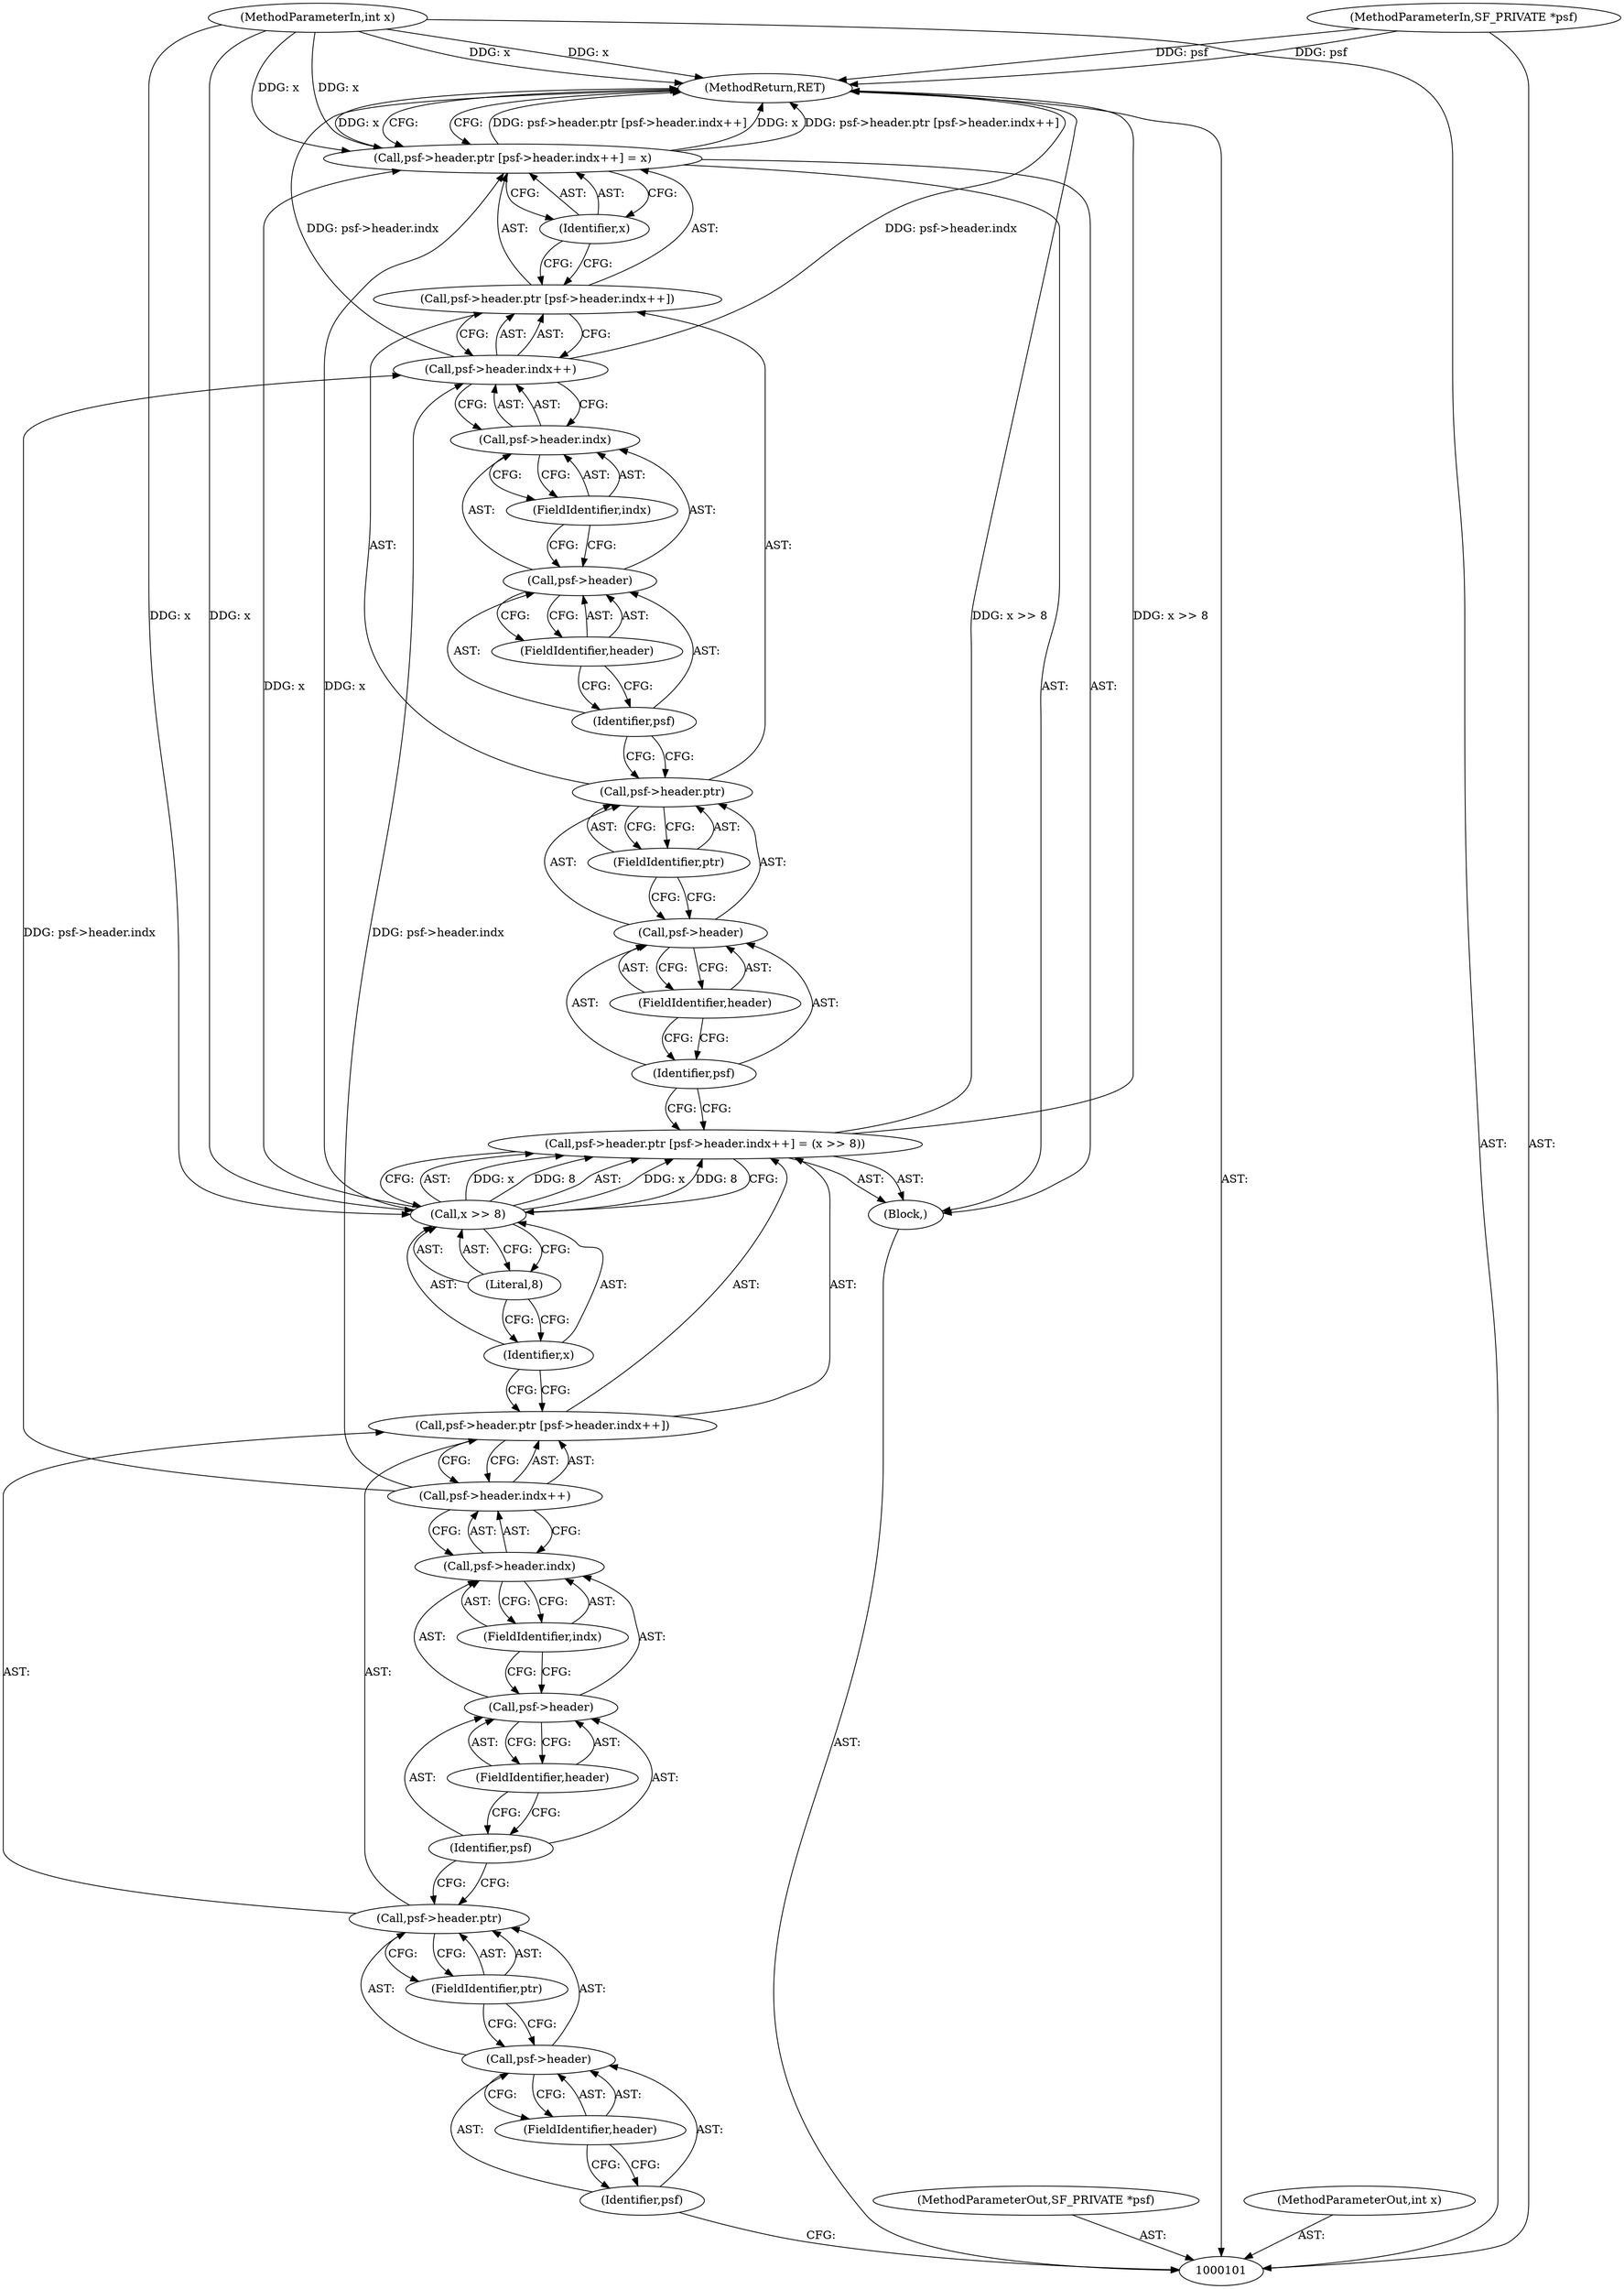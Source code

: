 digraph "0_libsndfile_708e996c87c5fae77b104ccfeb8f6db784c32074_4" {
"1000135" [label="(MethodReturn,RET)"];
"1000102" [label="(MethodParameterIn,SF_PRIVATE *psf)"];
"1000169" [label="(MethodParameterOut,SF_PRIVATE *psf)"];
"1000103" [label="(MethodParameterIn,int x)"];
"1000170" [label="(MethodParameterOut,int x)"];
"1000104" [label="(Block,)"];
"1000105" [label="(Call,psf->header.ptr [psf->header.indx++] = (x >> 8))"];
"1000106" [label="(Call,psf->header.ptr [psf->header.indx++])"];
"1000107" [label="(Call,psf->header.ptr)"];
"1000108" [label="(Call,psf->header)"];
"1000109" [label="(Identifier,psf)"];
"1000111" [label="(FieldIdentifier,ptr)"];
"1000112" [label="(Call,psf->header.indx++)"];
"1000113" [label="(Call,psf->header.indx)"];
"1000114" [label="(Call,psf->header)"];
"1000115" [label="(Identifier,psf)"];
"1000116" [label="(FieldIdentifier,header)"];
"1000117" [label="(FieldIdentifier,indx)"];
"1000118" [label="(Call,x >> 8)"];
"1000119" [label="(Identifier,x)"];
"1000120" [label="(Literal,8)"];
"1000110" [label="(FieldIdentifier,header)"];
"1000121" [label="(Call,psf->header.ptr [psf->header.indx++] = x)"];
"1000122" [label="(Call,psf->header.ptr [psf->header.indx++])"];
"1000123" [label="(Call,psf->header.ptr)"];
"1000124" [label="(Call,psf->header)"];
"1000125" [label="(Identifier,psf)"];
"1000127" [label="(FieldIdentifier,ptr)"];
"1000128" [label="(Call,psf->header.indx++)"];
"1000129" [label="(Call,psf->header.indx)"];
"1000130" [label="(Call,psf->header)"];
"1000131" [label="(Identifier,psf)"];
"1000132" [label="(FieldIdentifier,header)"];
"1000133" [label="(FieldIdentifier,indx)"];
"1000134" [label="(Identifier,x)"];
"1000126" [label="(FieldIdentifier,header)"];
"1000135" -> "1000101"  [label="AST: "];
"1000135" -> "1000121"  [label="CFG: "];
"1000105" -> "1000135"  [label="DDG: x >> 8"];
"1000102" -> "1000135"  [label="DDG: psf"];
"1000121" -> "1000135"  [label="DDG: psf->header.ptr [psf->header.indx++]"];
"1000121" -> "1000135"  [label="DDG: x"];
"1000128" -> "1000135"  [label="DDG: psf->header.indx"];
"1000103" -> "1000135"  [label="DDG: x"];
"1000102" -> "1000101"  [label="AST: "];
"1000102" -> "1000135"  [label="DDG: psf"];
"1000169" -> "1000101"  [label="AST: "];
"1000103" -> "1000101"  [label="AST: "];
"1000103" -> "1000135"  [label="DDG: x"];
"1000103" -> "1000118"  [label="DDG: x"];
"1000103" -> "1000121"  [label="DDG: x"];
"1000170" -> "1000101"  [label="AST: "];
"1000104" -> "1000101"  [label="AST: "];
"1000105" -> "1000104"  [label="AST: "];
"1000121" -> "1000104"  [label="AST: "];
"1000105" -> "1000104"  [label="AST: "];
"1000105" -> "1000118"  [label="CFG: "];
"1000106" -> "1000105"  [label="AST: "];
"1000118" -> "1000105"  [label="AST: "];
"1000125" -> "1000105"  [label="CFG: "];
"1000105" -> "1000135"  [label="DDG: x >> 8"];
"1000118" -> "1000105"  [label="DDG: x"];
"1000118" -> "1000105"  [label="DDG: 8"];
"1000106" -> "1000105"  [label="AST: "];
"1000106" -> "1000112"  [label="CFG: "];
"1000107" -> "1000106"  [label="AST: "];
"1000112" -> "1000106"  [label="AST: "];
"1000119" -> "1000106"  [label="CFG: "];
"1000107" -> "1000106"  [label="AST: "];
"1000107" -> "1000111"  [label="CFG: "];
"1000108" -> "1000107"  [label="AST: "];
"1000111" -> "1000107"  [label="AST: "];
"1000115" -> "1000107"  [label="CFG: "];
"1000108" -> "1000107"  [label="AST: "];
"1000108" -> "1000110"  [label="CFG: "];
"1000109" -> "1000108"  [label="AST: "];
"1000110" -> "1000108"  [label="AST: "];
"1000111" -> "1000108"  [label="CFG: "];
"1000109" -> "1000108"  [label="AST: "];
"1000109" -> "1000101"  [label="CFG: "];
"1000110" -> "1000109"  [label="CFG: "];
"1000111" -> "1000107"  [label="AST: "];
"1000111" -> "1000108"  [label="CFG: "];
"1000107" -> "1000111"  [label="CFG: "];
"1000112" -> "1000106"  [label="AST: "];
"1000112" -> "1000113"  [label="CFG: "];
"1000113" -> "1000112"  [label="AST: "];
"1000106" -> "1000112"  [label="CFG: "];
"1000112" -> "1000128"  [label="DDG: psf->header.indx"];
"1000113" -> "1000112"  [label="AST: "];
"1000113" -> "1000117"  [label="CFG: "];
"1000114" -> "1000113"  [label="AST: "];
"1000117" -> "1000113"  [label="AST: "];
"1000112" -> "1000113"  [label="CFG: "];
"1000114" -> "1000113"  [label="AST: "];
"1000114" -> "1000116"  [label="CFG: "];
"1000115" -> "1000114"  [label="AST: "];
"1000116" -> "1000114"  [label="AST: "];
"1000117" -> "1000114"  [label="CFG: "];
"1000115" -> "1000114"  [label="AST: "];
"1000115" -> "1000107"  [label="CFG: "];
"1000116" -> "1000115"  [label="CFG: "];
"1000116" -> "1000114"  [label="AST: "];
"1000116" -> "1000115"  [label="CFG: "];
"1000114" -> "1000116"  [label="CFG: "];
"1000117" -> "1000113"  [label="AST: "];
"1000117" -> "1000114"  [label="CFG: "];
"1000113" -> "1000117"  [label="CFG: "];
"1000118" -> "1000105"  [label="AST: "];
"1000118" -> "1000120"  [label="CFG: "];
"1000119" -> "1000118"  [label="AST: "];
"1000120" -> "1000118"  [label="AST: "];
"1000105" -> "1000118"  [label="CFG: "];
"1000118" -> "1000105"  [label="DDG: x"];
"1000118" -> "1000105"  [label="DDG: 8"];
"1000103" -> "1000118"  [label="DDG: x"];
"1000118" -> "1000121"  [label="DDG: x"];
"1000119" -> "1000118"  [label="AST: "];
"1000119" -> "1000106"  [label="CFG: "];
"1000120" -> "1000119"  [label="CFG: "];
"1000120" -> "1000118"  [label="AST: "];
"1000120" -> "1000119"  [label="CFG: "];
"1000118" -> "1000120"  [label="CFG: "];
"1000110" -> "1000108"  [label="AST: "];
"1000110" -> "1000109"  [label="CFG: "];
"1000108" -> "1000110"  [label="CFG: "];
"1000121" -> "1000104"  [label="AST: "];
"1000121" -> "1000134"  [label="CFG: "];
"1000122" -> "1000121"  [label="AST: "];
"1000134" -> "1000121"  [label="AST: "];
"1000135" -> "1000121"  [label="CFG: "];
"1000121" -> "1000135"  [label="DDG: psf->header.ptr [psf->header.indx++]"];
"1000121" -> "1000135"  [label="DDG: x"];
"1000118" -> "1000121"  [label="DDG: x"];
"1000103" -> "1000121"  [label="DDG: x"];
"1000122" -> "1000121"  [label="AST: "];
"1000122" -> "1000128"  [label="CFG: "];
"1000123" -> "1000122"  [label="AST: "];
"1000128" -> "1000122"  [label="AST: "];
"1000134" -> "1000122"  [label="CFG: "];
"1000123" -> "1000122"  [label="AST: "];
"1000123" -> "1000127"  [label="CFG: "];
"1000124" -> "1000123"  [label="AST: "];
"1000127" -> "1000123"  [label="AST: "];
"1000131" -> "1000123"  [label="CFG: "];
"1000124" -> "1000123"  [label="AST: "];
"1000124" -> "1000126"  [label="CFG: "];
"1000125" -> "1000124"  [label="AST: "];
"1000126" -> "1000124"  [label="AST: "];
"1000127" -> "1000124"  [label="CFG: "];
"1000125" -> "1000124"  [label="AST: "];
"1000125" -> "1000105"  [label="CFG: "];
"1000126" -> "1000125"  [label="CFG: "];
"1000127" -> "1000123"  [label="AST: "];
"1000127" -> "1000124"  [label="CFG: "];
"1000123" -> "1000127"  [label="CFG: "];
"1000128" -> "1000122"  [label="AST: "];
"1000128" -> "1000129"  [label="CFG: "];
"1000129" -> "1000128"  [label="AST: "];
"1000122" -> "1000128"  [label="CFG: "];
"1000128" -> "1000135"  [label="DDG: psf->header.indx"];
"1000112" -> "1000128"  [label="DDG: psf->header.indx"];
"1000129" -> "1000128"  [label="AST: "];
"1000129" -> "1000133"  [label="CFG: "];
"1000130" -> "1000129"  [label="AST: "];
"1000133" -> "1000129"  [label="AST: "];
"1000128" -> "1000129"  [label="CFG: "];
"1000130" -> "1000129"  [label="AST: "];
"1000130" -> "1000132"  [label="CFG: "];
"1000131" -> "1000130"  [label="AST: "];
"1000132" -> "1000130"  [label="AST: "];
"1000133" -> "1000130"  [label="CFG: "];
"1000131" -> "1000130"  [label="AST: "];
"1000131" -> "1000123"  [label="CFG: "];
"1000132" -> "1000131"  [label="CFG: "];
"1000132" -> "1000130"  [label="AST: "];
"1000132" -> "1000131"  [label="CFG: "];
"1000130" -> "1000132"  [label="CFG: "];
"1000133" -> "1000129"  [label="AST: "];
"1000133" -> "1000130"  [label="CFG: "];
"1000129" -> "1000133"  [label="CFG: "];
"1000134" -> "1000121"  [label="AST: "];
"1000134" -> "1000122"  [label="CFG: "];
"1000121" -> "1000134"  [label="CFG: "];
"1000126" -> "1000124"  [label="AST: "];
"1000126" -> "1000125"  [label="CFG: "];
"1000124" -> "1000126"  [label="CFG: "];
}
